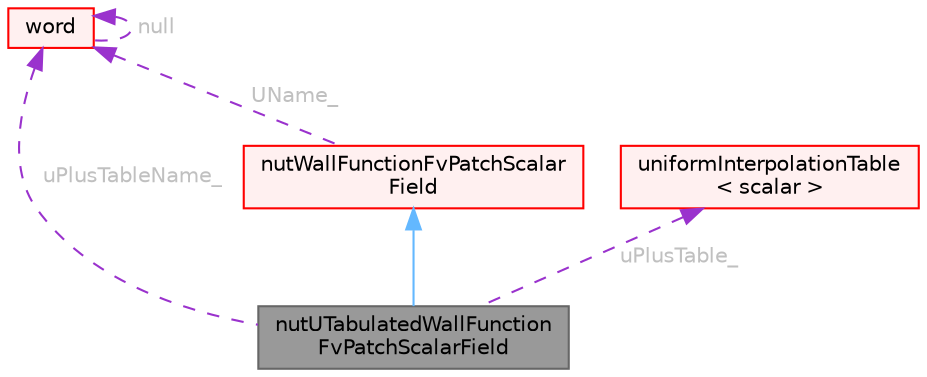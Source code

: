digraph "nutUTabulatedWallFunctionFvPatchScalarField"
{
 // LATEX_PDF_SIZE
  bgcolor="transparent";
  edge [fontname=Helvetica,fontsize=10,labelfontname=Helvetica,labelfontsize=10];
  node [fontname=Helvetica,fontsize=10,shape=box,height=0.2,width=0.4];
  Node1 [id="Node000001",label="nutUTabulatedWallFunction\lFvPatchScalarField",height=0.2,width=0.4,color="gray40", fillcolor="grey60", style="filled", fontcolor="black",tooltip="This boundary condition provides a wall constraint on the turbulent viscosity (i.e...."];
  Node2 -> Node1 [id="edge1_Node000001_Node000002",dir="back",color="steelblue1",style="solid",tooltip=" "];
  Node2 [id="Node000002",label="nutWallFunctionFvPatchScalar\lField",height=0.2,width=0.4,color="red", fillcolor="#FFF0F0", style="filled",URL="$classFoam_1_1nutWallFunctionFvPatchScalarField.html",tooltip="The class nutWallFunction is an abstract base class that hosts  calculation methods and common functi..."];
  Node4 -> Node2 [id="edge2_Node000002_Node000004",dir="back",color="darkorchid3",style="dashed",tooltip=" ",label=" UName_",fontcolor="grey" ];
  Node4 [id="Node000004",label="word",height=0.2,width=0.4,color="red", fillcolor="#FFF0F0", style="filled",URL="$classFoam_1_1word.html",tooltip="A class for handling words, derived from Foam::string."];
  Node4 -> Node4 [id="edge3_Node000004_Node000004",dir="back",color="darkorchid3",style="dashed",tooltip=" ",label=" null",fontcolor="grey" ];
  Node4 -> Node1 [id="edge4_Node000001_Node000004",dir="back",color="darkorchid3",style="dashed",tooltip=" ",label=" uPlusTableName_",fontcolor="grey" ];
  Node8 -> Node1 [id="edge5_Node000001_Node000008",dir="back",color="darkorchid3",style="dashed",tooltip=" ",label=" uPlusTable_",fontcolor="grey" ];
  Node8 [id="Node000008",label="uniformInterpolationTable\l\< scalar \>",height=0.2,width=0.4,color="red", fillcolor="#FFF0F0", style="filled",URL="$classFoam_1_1uniformInterpolationTable.html",tooltip=" "];
}
